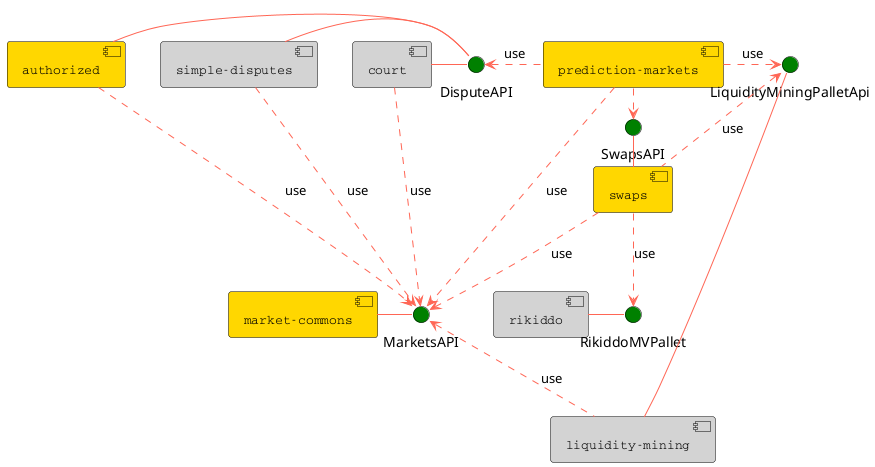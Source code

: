 @startuml
skinparam interface {
  backgroundColor Green
  borderColor black
}

skinparam component {
  FontSize 13
  FontName Courier
  FontColor black
  BorderColor black
  BackgroundColor gold
  ArrowColor #FF6655
}

[prediction-markets] as PM
[authorized] as AU
[market-commons] as MC
[simple-disputes] as SD #Lightgray
[court] as CO #Lightgray
[swaps] as SW
[rikiddo] as RI #Lightgray
[liquidity-mining] as LM #Lightgray
() SwapsAPI
() MarketsAPI
() DisputeAPI
() RikiddoMVPallet
() LiquidityMiningPalletApi

MC - MarketsAPI
AU - DisputeAPI
SD - DisputeAPI
CO - DisputeAPI
LM -r- LiquidityMiningPalletApi
LM .l.> MarketsAPI: use
LM -[hidden]u- RikiddoMVPallet
RI -r- RikiddoMVPallet
PM .r.> SwapsAPI : use
PM ..> MarketsAPI : use
PM .l.> DisputeAPI : use
PM .r.> LiquidityMiningPalletApi : use
AU ..> MarketsAPI : use
CO ..> MarketsAPI : use
SD ..> MarketsAPI : use
SW -l- SwapsAPI
SW ..> RikiddoMVPallet : use
SW .u.> LiquidityMiningPalletApi : use
SW .d.> MarketsAPI : use
@enduml